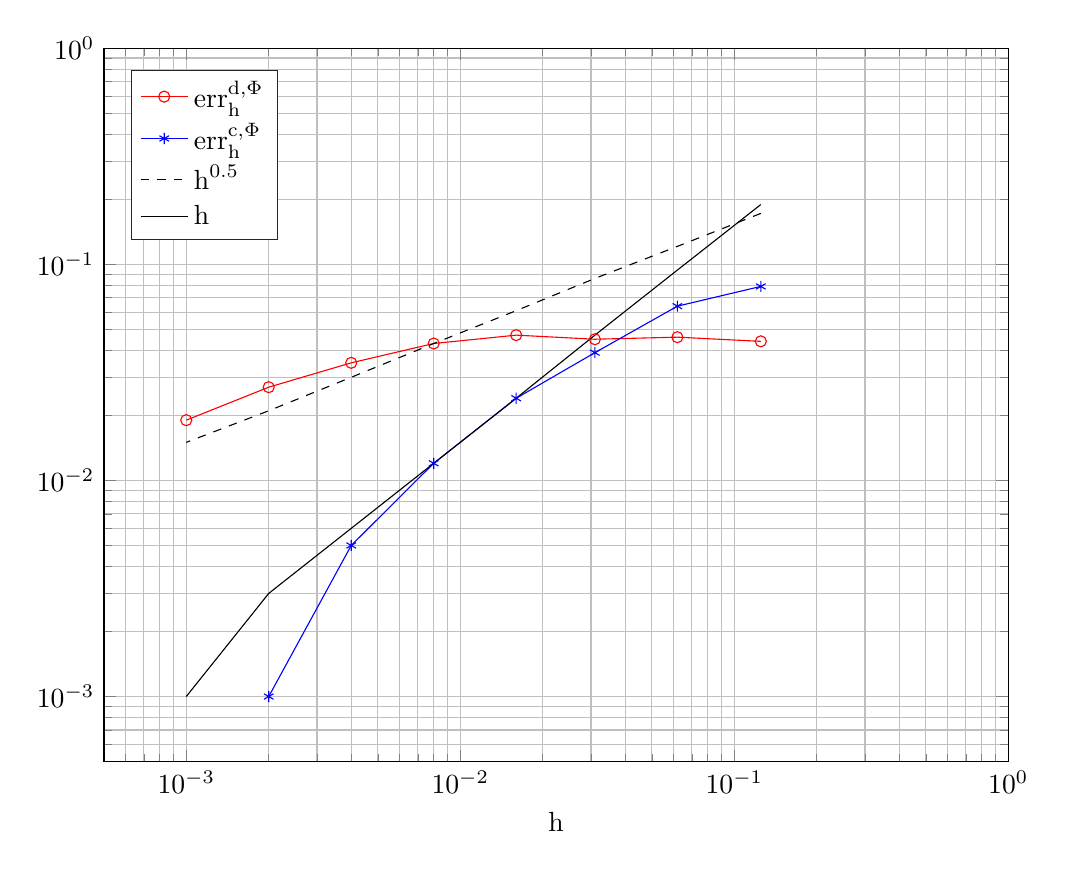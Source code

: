 % This file was created by matlab2tikz.
%
%The latest updates can be retrieved from
%  http://www.mathworks.com/matlabcentral/fileexchange/22022-matlab2tikz-matlab2tikz
%where you can also make suggestions and rate matlab2tikz.
%
\begin{tikzpicture}

\begin{axis}[%
width=4.521in,
height=3.566in,
at={(0.758in,0.481in)},
scale only axis,
xmode=log,
xmin=0.0,
xmax=1,
xminorticks=true,
xlabel={h},
xmajorgrids,
xminorgrids,
ymode=log,
ymin=0.0,
ymax=1,
yminorticks=true,
ymajorgrids,
yminorgrids,
axis background/.style={fill=white},
legend style={at={(0.03,0.97)},anchor=north west,legend cell align=left,align=left,draw=white!15!black}
]
\addplot [color=red,solid,mark=o,mark options={solid}]
  table[row sep=crcr]{%
0.125	0.044\\
0.062	0.046\\
0.031	0.045\\
0.016	0.047\\
0.008	0.043\\
0.004	0.035\\
0.002	0.027\\
0.001	0.019\\
};
\addlegendentry{$\text{err}_\text{h}^{\text{d,}\Phi}$};

\addplot [color=blue,solid,mark=asterisk,mark options={solid}]
  table[row sep=crcr]{%
0.125	0.079\\
0.062	0.064\\
0.031	0.039\\
0.016	0.024\\
0.008	0.012\\
0.004	0.005\\
0.002	0.001\\
0.001	0.0\\
};
\addlegendentry{$\text{err}_\text{h}^{\text{c,}\Phi}$};

\addplot [color=black,dashed]
  table[row sep=crcr]{%
0.125	0.172\\
0.062	0.121\\
0.031	0.086\\
0.016	0.061\\
0.008	0.043\\
0.004	0.03\\
0.002	0.021\\
0.001	0.015\\
};
\addlegendentry{$\text{h}^{\text{0.5}}$};

\addplot [color=black,solid]
  table[row sep=crcr]{%
0.125	0.189\\
0.062	0.094\\
0.031	0.047\\
0.016	0.024\\
0.008	0.012\\
0.004	0.006\\
0.002	0.003\\
0.001	0.001\\
};
\addlegendentry{h};

\end{axis}
\end{tikzpicture}%